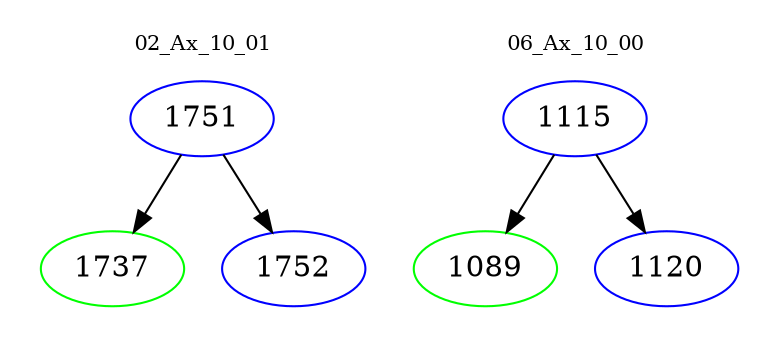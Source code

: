 digraph{
subgraph cluster_0 {
color = white
label = "02_Ax_10_01";
fontsize=10;
T0_1751 [label="1751", color="blue"]
T0_1751 -> T0_1737 [color="black"]
T0_1737 [label="1737", color="green"]
T0_1751 -> T0_1752 [color="black"]
T0_1752 [label="1752", color="blue"]
}
subgraph cluster_1 {
color = white
label = "06_Ax_10_00";
fontsize=10;
T1_1115 [label="1115", color="blue"]
T1_1115 -> T1_1089 [color="black"]
T1_1089 [label="1089", color="green"]
T1_1115 -> T1_1120 [color="black"]
T1_1120 [label="1120", color="blue"]
}
}
